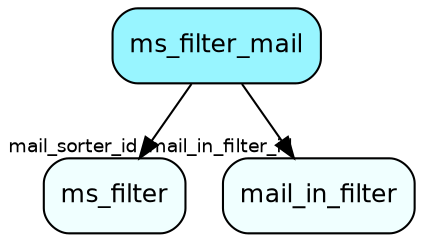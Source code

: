 digraph ms_filter_mail  {
node [shape = box style="rounded, filled" fontname = "Helvetica" fontsize = "12" ]
edge [fontname = "Helvetica" fontsize = "9"]

ms_filter_mail[fillcolor = "cadetblue1"]
ms_filter[fillcolor = "azure1"]
mail_in_filter[fillcolor = "azure1"]
ms_filter_mail -> ms_filter [headlabel = "mail_sorter_id"]
ms_filter_mail -> mail_in_filter [headlabel = "mail_in_filter_id"]
}
